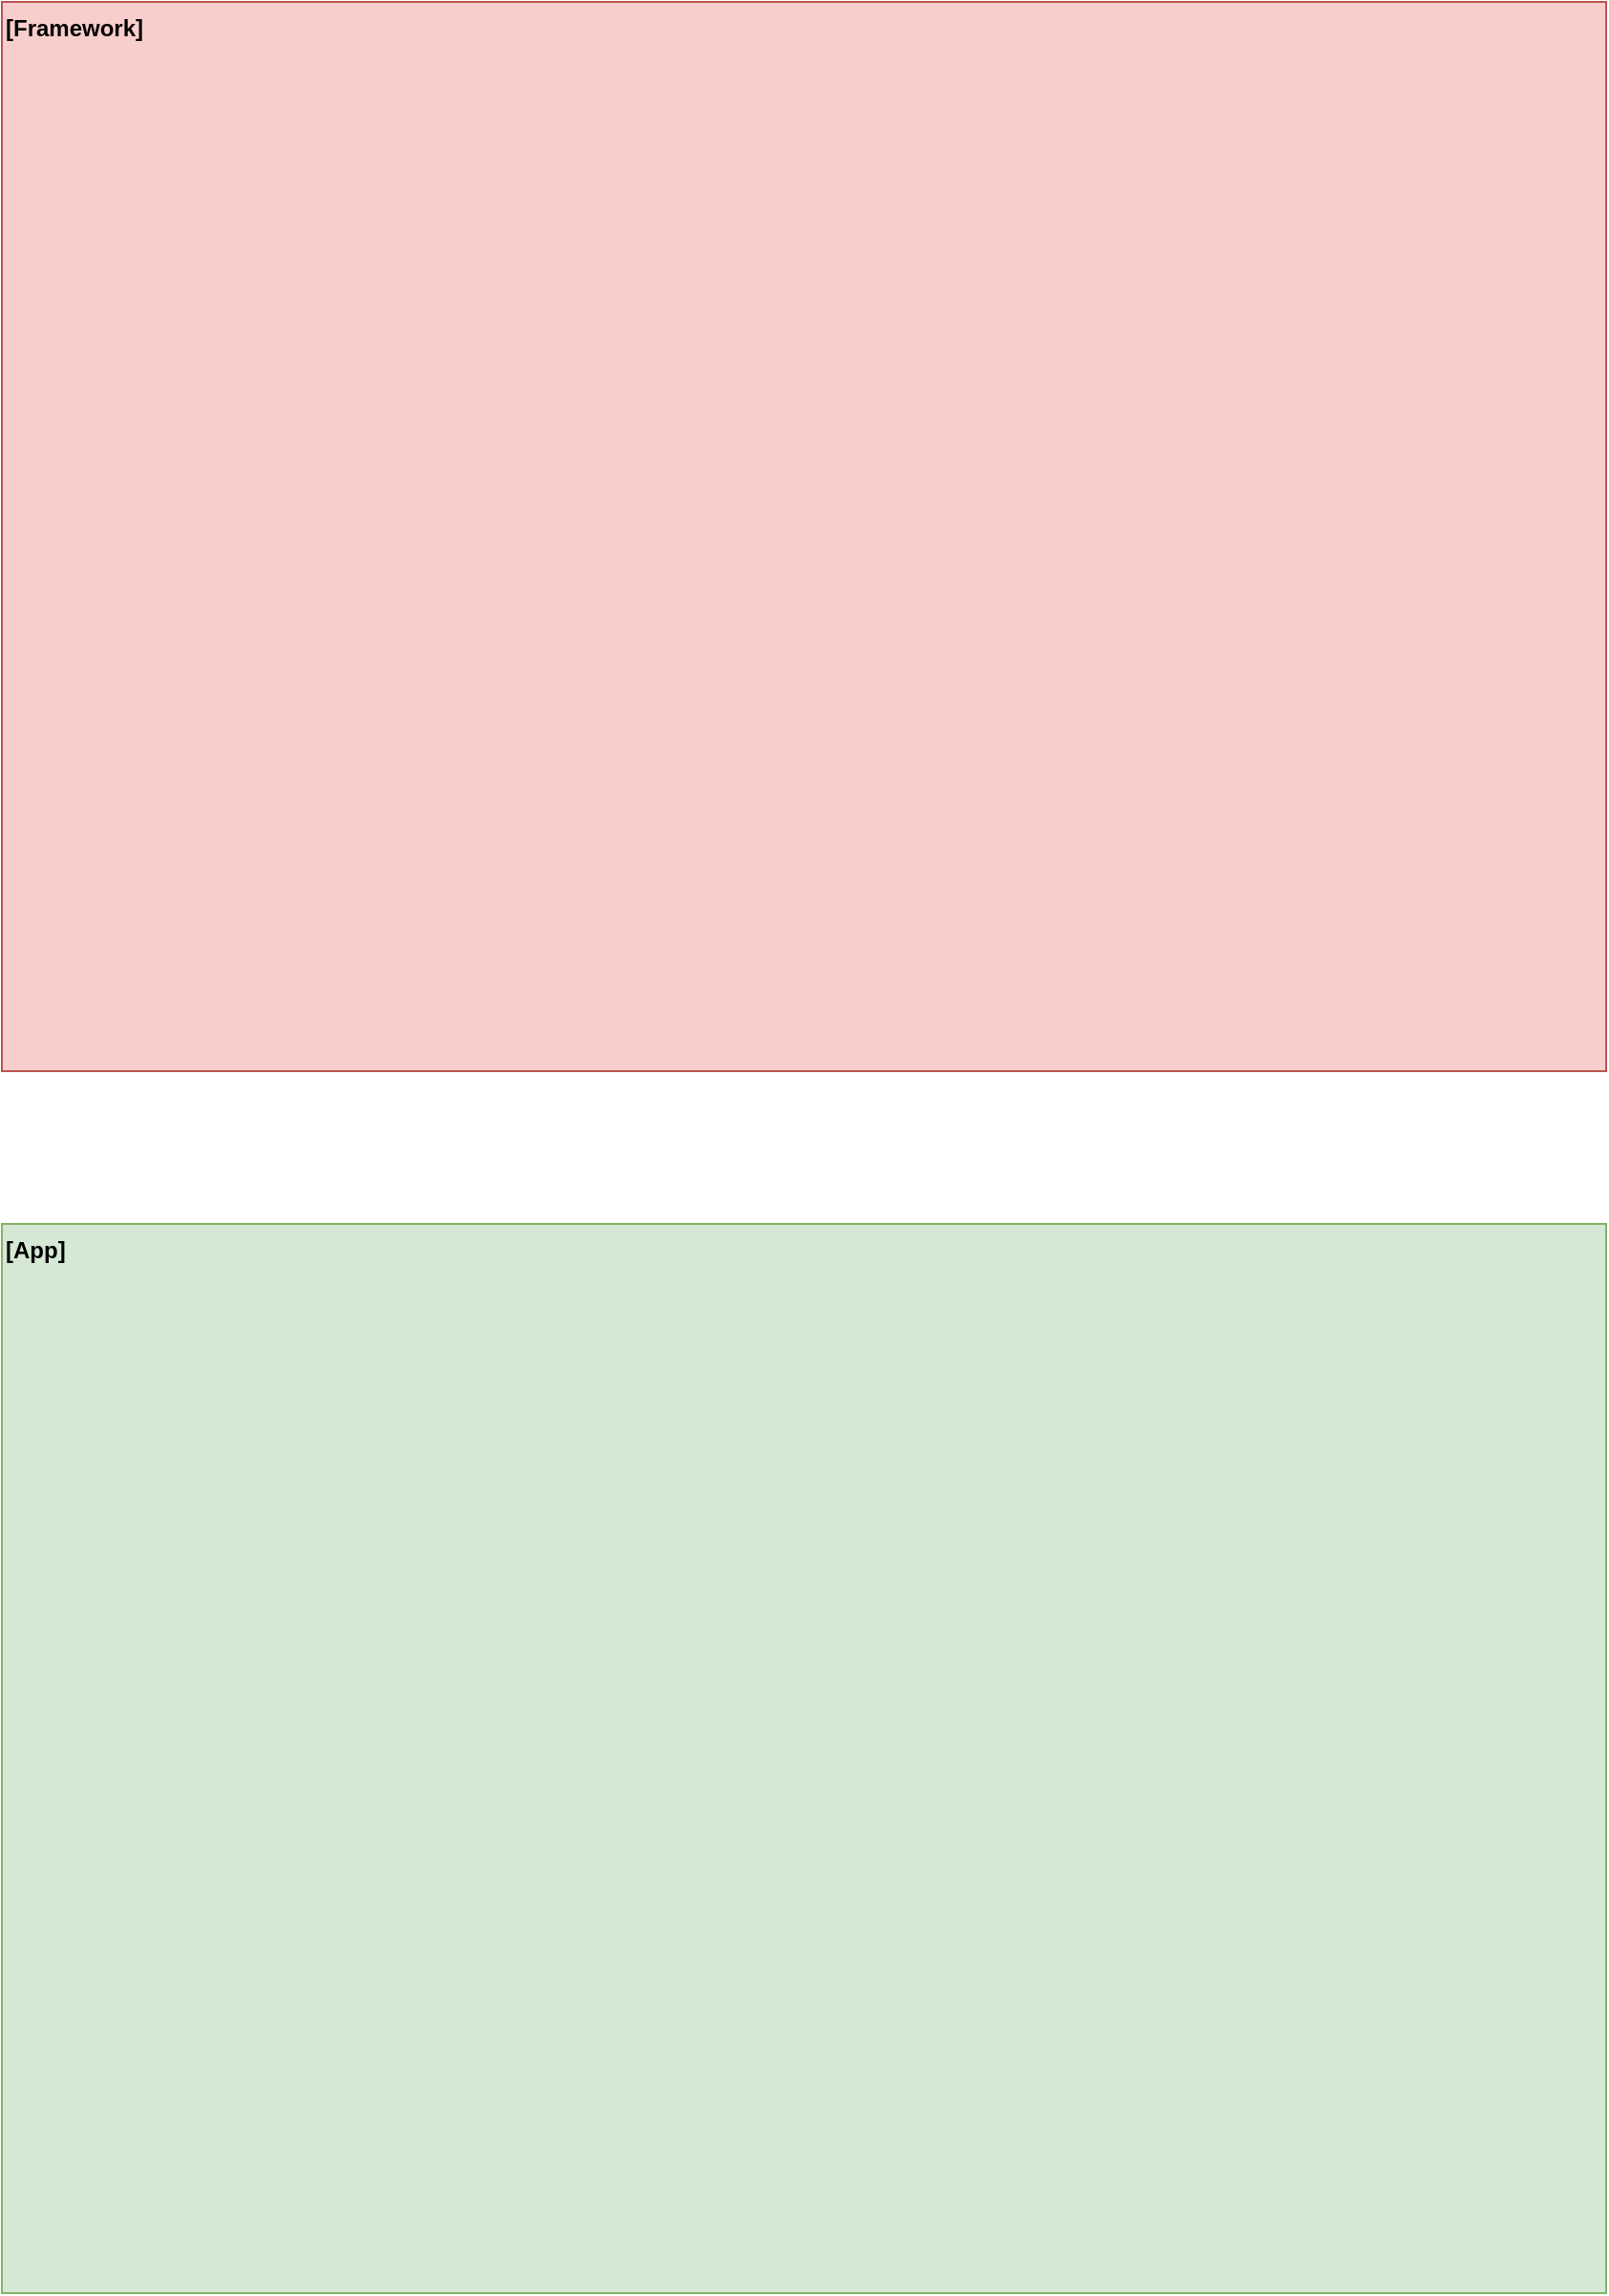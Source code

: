 <mxfile version="24.5.2" type="github">
  <diagram id="C5RBs43oDa-KdzZeNtuy" name="Page-1">
    <mxGraphModel dx="1802" dy="606" grid="1" gridSize="10" guides="1" tooltips="1" connect="1" arrows="1" fold="1" page="1" pageScale="1" pageWidth="827" pageHeight="1169" math="0" shadow="0">
      <root>
        <mxCell id="WIyWlLk6GJQsqaUBKTNV-0" />
        <mxCell id="WIyWlLk6GJQsqaUBKTNV-1" parent="WIyWlLk6GJQsqaUBKTNV-0" />
        <mxCell id="4x4mLRLzQvViJJRitpKt-0" value="&lt;b&gt;[Framework]&lt;/b&gt;" style="rounded=0;whiteSpace=wrap;html=1;fillColor=#f8cecc;strokeColor=#b85450;align=left;horizontal=1;verticalAlign=top;labelBackgroundColor=none;" vertex="1" parent="WIyWlLk6GJQsqaUBKTNV-1">
          <mxGeometry x="-780" y="40" width="840" height="560" as="geometry" />
        </mxCell>
        <mxCell id="4x4mLRLzQvViJJRitpKt-5" value="&lt;b&gt;[App]&lt;/b&gt;" style="rounded=0;whiteSpace=wrap;html=1;fillColor=#d5e8d4;strokeColor=#82b366;align=left;horizontal=1;verticalAlign=top;labelBackgroundColor=none;" vertex="1" parent="WIyWlLk6GJQsqaUBKTNV-1">
          <mxGeometry x="-780" y="680" width="840" height="560" as="geometry" />
        </mxCell>
      </root>
    </mxGraphModel>
  </diagram>
</mxfile>
